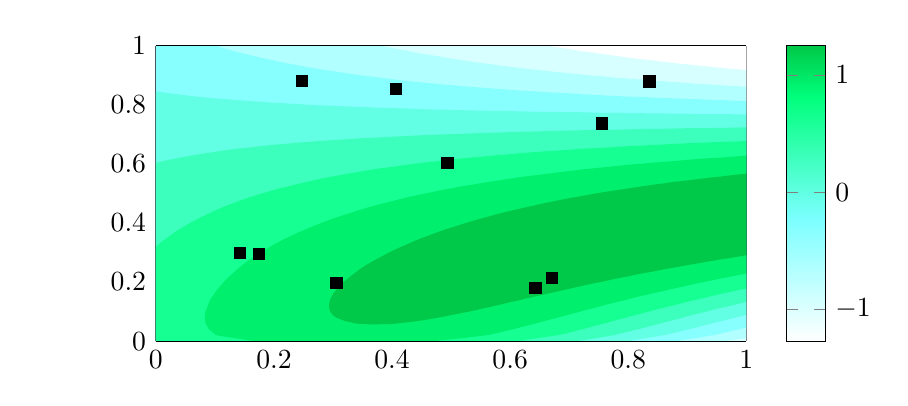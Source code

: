 % This file was created by matlab2tikz v0.3.0.
% Copyright (c) 2008--2012, Nico Schlömer <nico.schloemer@gmail.com>
% All rights reserved.
% 
% The latest updates can be retrieved from
%   http://www.mathworks.com/matlabcentral/fileexchange/22022-matlab2tikz
% where you can also make suggestions and rate matlab2tikz.
% 
% 
% 

% defining custom colors
\definecolor{mycolor1}{rgb}{0.847,1,1}
\definecolor{mycolor2}{rgb}{0.694,1,1}
\definecolor{mycolor3}{rgb}{0.529,1,1}
\definecolor{mycolor4}{rgb}{0.384,1,0.894}
\definecolor{mycolor5}{rgb}{0.239,1,0.741}
\definecolor{mycolor6}{rgb}{0.086,1,0.576}
\definecolor{mycolor7}{rgb}{0,0.941,0.427}
\definecolor{mycolor8}{rgb}{0,0.784,0.282}

\begin{tikzpicture}

\begin{axis}[%
width=75mm,
height=37.5mm,
scale only axis,
xmin=0, xmax=1,
ymin=0, ymax=1,
axis lines*=left,
colormap={mymap}{[1pt] rgb(0pt)=(1,1,1); rgb(8pt)=(0.937,1,1); rgb(9pt)=(0.925,1,1); rgb(24pt)=(0.808,1,1); rgb(25pt)=(0.796,1,1); rgb(41pt)=(0.671,1,1); rgb(42pt)=(0.659,1,1); rgb(57pt)=(0.541,1,1); rgb(58pt)=(0.529,1,1); rgb(63pt)=(0.49,1,1); rgb(64pt)=(0.482,1,0.996); rgb(69pt)=(0.443,1,0.957); rgb(70pt)=(0.439,1,0.949); rgb(80pt)=(0.361,1,0.871); rgb(81pt)=(0.353,1,0.859); rgb(86pt)=(0.314,1,0.82); rgb(87pt)=(0.31,1,0.812); rgb(96pt)=(0.239,1,0.741); rgb(97pt)=(0.231,1,0.729); rgb(102pt)=(0.192,1,0.69); rgb(103pt)=(0.188,1,0.682); rgb(113pt)=(0.11,1,0.604); rgb(114pt)=(0.102,1,0.592); rgb(119pt)=(0.063,1,0.553); rgb(120pt)=(0.059,1,0.545); rgb(127pt)=(0.004,1,0.49); rgb(128pt)=(0,0.996,0.482); rgb(135pt)=(0,0.941,0.427); rgb(136pt)=(0,0.929,0.42); rgb(141pt)=(0,0.89,0.38); rgb(142pt)=(0,0.882,0.376); rgb(152pt)=(0,0.804,0.298); rgb(153pt)=(0,0.792,0.29); rgb(154pt)=(0,0.784,0.282)},
colorbar,
point meta min=-1.273,
point meta max=1.25]

\addplot [fill=white,draw=none,forget plot] coordinates{ (0,1.0)(0.02,1.0)(0.04,1.0)(0.06,1.0)(0.08,1.0)(0.1,1.0)(0.12,1.0)(0.14,1.0)(0.16,1.0)(0.18,1.0)(0.2,1.0)(0.22,1.0)(0.24,1.0)(0.26,1.0)(0.28,1.0)(0.3,1.0)(0.32,1.0)(0.34,1.0)(0.36,1.0)(0.38,1.0)(0.4,1.0)(0.42,1.0)(0.44,1.0)(0.46,1.0)(0.48,1.0)(0.5,1.0)(0.52,1.0)(0.54,1.0)(0.56,1.0)(0.58,1.0)(0.6,1.0)(0.62,1.0)(0.64,1.0)(0.66,1.0)(0.68,1.0)(0.7,1.0)(0.72,1.0)(0.74,1.0)(0.76,1.0)(0.78,1.0)(0.8,1.0)(0.82,1.0)(0.84,1.0)(0.86,1.0)(0.88,1.0)(0.9,1.0)(0.92,1.0)(0.94,1.0)(0.96,1.0)(0.98,1.0)(1,1)(1.0,0.98)(1.0,0.96)(1.0,0.94)(1.0,0.92)(1.0,0.9)(1.0,0.88)(1.0,0.86)(1.0,0.84)(1.0,0.82)(1.0,0.8)(1.0,0.78)(1.0,0.76)(1.0,0.74)(1.0,0.72)(1.0,0.7)(1.0,0.68)(1.0,0.66)(1.0,0.64)(1.0,0.62)(1.0,0.6)(1.0,0.58)(1.0,0.56)(1.0,0.54)(1.0,0.52)(1.0,0.5)(1.0,0.48)(1.0,0.46)(1.0,0.44)(1.0,0.42)(1.0,0.4)(1.0,0.38)(1.0,0.36)(1.0,0.34)(1.0,0.32)(1.0,0.3)(1.0,0.28)(1.0,0.26)(1.0,0.24)(1.0,0.22)(1.0,0.2)(1.0,0.18)(1.0,0.16)(1.0,0.14)(1.0,0.12)(1.0,0.1)(1.0,0.08)(1.0,0.06)(1.0,0.04)(1.0,0.02)(1.0,0)(1,-3.568e-07)(0.98,-4.07e-07)(0.96,-4.584e-07)(0.94,-5.109e-07)(0.92,-5.642e-07)(0.9,-6.182e-07)(0.88,-6.725e-07)(0.86,-7.27e-07)(0.84,-7.815e-07)(0.82,-8.357e-07)(0.8,-8.895e-07)(0.78,-9.427e-07)(0.76,-9.95e-07)(0.74,-1.046e-06)(0.72,-1.096e-06)(0.7,-1.145e-06)(0.68,-1.192e-06)(0.66,-1.238e-06)(0.64,-1.281e-06)(0.62,-1.323e-06)(0.6,-1.362e-06)(0.58,-1.399e-06)(0.56,-1.433e-06)(0.54,-1.466e-06)(0.52,-1.495e-06)(0.5,-1.522e-06)(0.48,-1.546e-06)(0.46,-1.567e-06)(0.44,-1.586e-06)(0.42,-1.601e-06)(0.4,-1.614e-06)(0.38,-1.624e-06)(0.36,-1.63e-06)(0.34,-1.634e-06)(0.32,-1.635e-06)(0.3,-1.634e-06)(0.28,-1.629e-06)(0.26,-1.622e-06)(0.24,-1.612e-06)(0.22,-1.599e-06)(0.2,-1.584e-06)(0.18,-1.567e-06)(0.16,-1.548e-06)(0.14,-1.526e-06)(0.12,-1.502e-06)(0.1,-1.477e-06)(0.08,-1.449e-06)(0.06,-1.421e-06)(0.04,-1.39e-06)(0.02,-1.359e-06)(0,-1.326e-06)(-1.326e-06,0)(-1.403e-06,0.02)(-1.42e-06,0.04)(-1.428e-06,0.06)(-1.431e-06,0.08)(-1.431e-06,0.1)(-1.428e-06,0.12)(-1.423e-06,0.14)(-1.417e-06,0.16)(-1.409e-06,0.18)(-1.4e-06,0.2)(-1.391e-06,0.22)(-1.381e-06,0.24)(-1.37e-06,0.26)(-1.358e-06,0.28)(-1.346e-06,0.3)(-1.333e-06,0.32)(-1.319e-06,0.34)(-1.306e-06,0.36)(-1.291e-06,0.38)(-1.277e-06,0.4)(-1.262e-06,0.42)(-1.247e-06,0.44)(-1.231e-06,0.46)(-1.215e-06,0.48)(-1.199e-06,0.5)(-1.182e-06,0.52)(-1.166e-06,0.54)(-1.149e-06,0.56)(-1.132e-06,0.58)(-1.114e-06,0.6)(-1.097e-06,0.62)(-1.079e-06,0.64)(-1.061e-06,0.66)(-1.043e-06,0.68)(-1.025e-06,0.7)(-1.006e-06,0.72)(-9.88e-07,0.74)(-9.694e-07,0.76)(-9.508e-07,0.78)(-9.32e-07,0.8)(-9.132e-07,0.82)(-8.943e-07,0.84)(-8.753e-07,0.86)(-8.562e-07,0.88)(-8.371e-07,0.9)(-8.18e-07,0.92)(-7.988e-07,0.94)(-7.796e-07,0.96)(-7.603e-07,0.98)(-7.411e-07,1)(0,1.0)};

\addplot [fill=mycolor1,draw=none,forget plot] coordinates{ (0,1.0)(0.02,1.0)(0.04,1.0)(0.06,1.0)(0.08,1.0)(0.1,1.0)(0.12,1.0)(0.14,1.0)(0.16,1.0)(0.18,1.0)(0.2,1.0)(0.22,1.0)(0.24,1.0)(0.26,1.0)(0.28,1.0)(0.3,1.0)(0.32,1.0)(0.34,1.0)(0.36,1.0)(0.38,1.0)(0.4,1.0)(0.42,1.0)(0.44,1.0)(0.46,1.0)(0.48,1.0)(0.5,1.0)(0.52,1.0)(0.54,1.0)(0.56,1.0)(0.58,1.0)(0.6,1.0)(0.62,1.0)(0.64,1.0)(0.66,1.0)(0.664,1)(0.68,0.995)(0.7,0.989)(0.72,0.982)(0.728,0.98)(0.74,0.977)(0.76,0.971)(0.78,0.966)(0.8,0.96)(0.801,0.96)(0.82,0.955)(0.84,0.951)(0.86,0.946)(0.88,0.941)(0.886,0.94)(0.9,0.937)(0.92,0.933)(0.94,0.929)(0.96,0.925)(0.98,0.921)(0.988,0.92)(1,0.918)(1.0,0.9)(1.0,0.88)(1.0,0.86)(1.0,0.84)(1.0,0.82)(1.0,0.8)(1.0,0.78)(1.0,0.76)(1.0,0.74)(1.0,0.72)(1.0,0.7)(1.0,0.68)(1.0,0.66)(1.0,0.64)(1.0,0.62)(1.0,0.6)(1.0,0.58)(1.0,0.56)(1.0,0.54)(1.0,0.52)(1.0,0.5)(1.0,0.48)(1.0,0.46)(1.0,0.44)(1.0,0.42)(1.0,0.4)(1.0,0.38)(1.0,0.36)(1.0,0.34)(1.0,0.32)(1.0,0.3)(1.0,0.28)(1.0,0.26)(1.0,0.24)(1.0,0.22)(1.0,0.2)(1.0,0.18)(1.0,0.16)(1.0,0.14)(1.0,0.12)(1.0,0.1)(1.0,0.08)(1.0,0.06)(1.0,0.04)(1.0,0.02)(1.0,0)(1,-1.345e-07)(0.98,-1.848e-07)(0.96,-2.362e-07)(0.94,-2.887e-07)(0.92,-3.42e-07)(0.9,-3.96e-07)(0.88,-4.503e-07)(0.86,-5.048e-07)(0.84,-5.592e-07)(0.82,-6.135e-07)(0.8,-6.673e-07)(0.78,-7.204e-07)(0.76,-7.728e-07)(0.74,-8.241e-07)(0.72,-8.741e-07)(0.7,-9.228e-07)(0.68,-9.699e-07)(0.66,-1.015e-06)(0.64,-1.059e-06)(0.62,-1.1e-06)(0.6,-1.14e-06)(0.58,-1.177e-06)(0.56,-1.211e-06)(0.54,-1.243e-06)(0.52,-1.273e-06)(0.5,-1.3e-06)(0.48,-1.324e-06)(0.46,-1.345e-06)(0.44,-1.364e-06)(0.42,-1.379e-06)(0.4,-1.392e-06)(0.38,-1.401e-06)(0.36,-1.408e-06)(0.34,-1.412e-06)(0.32,-1.413e-06)(0.3,-1.411e-06)(0.28,-1.407e-06)(0.26,-1.399e-06)(0.24,-1.39e-06)(0.22,-1.377e-06)(0.2,-1.362e-06)(0.18,-1.345e-06)(0.16,-1.325e-06)(0.14,-1.304e-06)(0.12,-1.28e-06)(0.1,-1.254e-06)(0.08,-1.227e-06)(0.06,-1.198e-06)(0.04,-1.168e-06)(0.02,-1.137e-06)(0,-1.104e-06)(-1.104e-06,0)(-1.181e-06,0.02)(-1.198e-06,0.04)(-1.206e-06,0.06)(-1.209e-06,0.08)(-1.208e-06,0.1)(-1.205e-06,0.12)(-1.201e-06,0.14)(-1.194e-06,0.16)(-1.187e-06,0.18)(-1.178e-06,0.2)(-1.169e-06,0.22)(-1.158e-06,0.24)(-1.147e-06,0.26)(-1.136e-06,0.28)(-1.123e-06,0.3)(-1.111e-06,0.32)(-1.097e-06,0.34)(-1.083e-06,0.36)(-1.069e-06,0.38)(-1.055e-06,0.4)(-1.04e-06,0.42)(-1.024e-06,0.44)(-1.009e-06,0.46)(-9.928e-07,0.48)(-9.766e-07,0.5)(-9.601e-07,0.52)(-9.434e-07,0.54)(-9.265e-07,0.56)(-9.093e-07,0.58)(-8.919e-07,0.6)(-8.744e-07,0.62)(-8.567e-07,0.64)(-8.388e-07,0.66)(-8.207e-07,0.68)(-8.025e-07,0.7)(-7.842e-07,0.72)(-7.658e-07,0.74)(-7.472e-07,0.76)(-7.286e-07,0.78)(-7.098e-07,0.8)(-6.91e-07,0.82)(-6.72e-07,0.84)(-6.531e-07,0.86)(-6.34e-07,0.88)(-6.149e-07,0.9)(-5.958e-07,0.92)(-5.766e-07,0.94)(-5.574e-07,0.96)(-5.381e-07,0.98)(-5.189e-07,1)(0,1.0)};

\addplot [fill=mycolor2,draw=none,forget plot] coordinates{ (0,1.0)(0.02,1.0)(0.04,1.0)(0.06,1.0)(0.08,1.0)(0.1,1.0)(0.12,1.0)(0.14,1.0)(0.16,1.0)(0.18,1.0)(0.2,1.0)(0.22,1.0)(0.24,1.0)(0.26,1.0)(0.28,1.0)(0.3,1.0)(0.32,1.0)(0.34,1.0)(0.36,1.0)(0.38,1.0)(0.382,1)(0.4,0.993)(0.42,0.985)(0.433,0.98)(0.44,0.977)(0.46,0.97)(0.48,0.964)(0.491,0.96)(0.5,0.957)(0.52,0.951)(0.54,0.945)(0.558,0.94)(0.56,0.94)(0.58,0.934)(0.6,0.929)(0.62,0.924)(0.639,0.92)(0.64,0.92)(0.66,0.915)(0.68,0.911)(0.7,0.907)(0.72,0.903)(0.736,0.9)(0.74,0.899)(0.76,0.896)(0.78,0.892)(0.8,0.889)(0.82,0.886)(0.84,0.883)(0.857,0.88)(0.86,0.88)(0.88,0.877)(0.9,0.874)(0.92,0.871)(0.94,0.869)(0.96,0.866)(0.98,0.864)(1,0.861)(1.0,0.86)(1.0,0.84)(1.0,0.82)(1.0,0.8)(1.0,0.78)(1.0,0.76)(1.0,0.74)(1.0,0.72)(1.0,0.7)(1.0,0.68)(1.0,0.66)(1.0,0.64)(1.0,0.62)(1.0,0.6)(1.0,0.58)(1.0,0.56)(1.0,0.54)(1.0,0.52)(1.0,0.5)(1.0,0.48)(1.0,0.46)(1.0,0.44)(1.0,0.42)(1.0,0.4)(1.0,0.38)(1.0,0.36)(1.0,0.34)(1.0,0.32)(1.0,0.3)(1.0,0.28)(1.0,0.26)(1.0,0.24)(1.0,0.22)(1.0,0.2)(1.0,0.18)(1.0,0.16)(1.0,0.14)(1.0,0.12)(1.0,0.1)(1.0,0.08)(1.0,0.06)(1.0,0.04)(1.0,0.02)(1,0.011)(0.98,0.004)(0.965,0)(0.96,-1.401e-08)(0.94,-6.65e-08)(0.92,-1.198e-07)(0.9,-1.737e-07)(0.88,-2.281e-07)(0.86,-2.826e-07)(0.84,-3.37e-07)(0.82,-3.913e-07)(0.8,-4.451e-07)(0.78,-4.982e-07)(0.76,-5.505e-07)(0.74,-6.018e-07)(0.72,-6.519e-07)(0.7,-7.006e-07)(0.68,-7.477e-07)(0.66,-7.931e-07)(0.64,-8.366e-07)(0.62,-8.781e-07)(0.6,-9.174e-07)(0.58,-9.544e-07)(0.56,-9.891e-07)(0.54,-1.021e-06)(0.52,-1.051e-06)(0.5,-1.078e-06)(0.48,-1.102e-06)(0.46,-1.123e-06)(0.44,-1.141e-06)(0.42,-1.157e-06)(0.4,-1.169e-06)(0.38,-1.179e-06)(0.36,-1.186e-06)(0.34,-1.19e-06)(0.32,-1.191e-06)(0.3,-1.189e-06)(0.28,-1.185e-06)(0.26,-1.177e-06)(0.24,-1.167e-06)(0.22,-1.155e-06)(0.2,-1.14e-06)(0.18,-1.123e-06)(0.16,-1.103e-06)(0.14,-1.081e-06)(0.12,-1.058e-06)(0.1,-1.032e-06)(0.08,-1.005e-06)(0.06,-9.763e-07)(0.04,-9.461e-07)(0.02,-9.146e-07)(0,-8.821e-07)(-8.821e-07,0)(-9.583e-07,0.02)(-9.76e-07,0.04)(-9.839e-07,0.06)(-9.867e-07,0.08)(-9.862e-07,0.1)(-9.833e-07,0.12)(-9.785e-07,0.14)(-9.722e-07,0.16)(-9.647e-07,0.18)(-9.561e-07,0.2)(-9.465e-07,0.22)(-9.362e-07,0.24)(-9.252e-07,0.26)(-9.135e-07,0.28)(-9.012e-07,0.3)(-8.883e-07,0.32)(-8.75e-07,0.34)(-8.612e-07,0.36)(-8.47e-07,0.38)(-8.324e-07,0.4)(-8.174e-07,0.42)(-8.021e-07,0.44)(-7.865e-07,0.46)(-7.706e-07,0.48)(-7.544e-07,0.5)(-7.379e-07,0.52)(-7.212e-07,0.54)(-7.042e-07,0.56)(-6.871e-07,0.58)(-6.697e-07,0.6)(-6.522e-07,0.62)(-6.345e-07,0.64)(-6.166e-07,0.66)(-5.985e-07,0.68)(-5.803e-07,0.7)(-5.62e-07,0.72)(-5.436e-07,0.74)(-5.25e-07,0.76)(-5.063e-07,0.78)(-4.876e-07,0.8)(-4.688e-07,0.82)(-4.498e-07,0.84)(-4.308e-07,0.86)(-4.118e-07,0.88)(-3.927e-07,0.9)(-3.735e-07,0.92)(-3.544e-07,0.94)(-3.352e-07,0.96)(-3.159e-07,0.98)(-2.967e-07,1)(0,1.0)};

\addplot [fill=mycolor3,draw=none,forget plot] coordinates{ (0,1.0)(0.02,1.0)(0.04,1.0)(0.06,1.0)(0.08,1.0)(0.1,1.0)(0.102,1)(0.12,0.989)(0.136,0.98)(0.14,0.978)(0.16,0.968)(0.177,0.96)(0.18,0.959)(0.2,0.95)(0.22,0.941)(0.224,0.94)(0.24,0.934)(0.26,0.927)(0.28,0.92)(0.28,0.92)(0.3,0.914)(0.32,0.908)(0.34,0.902)(0.347,0.9)(0.36,0.897)(0.38,0.892)(0.4,0.887)(0.42,0.882)(0.431,0.88)(0.44,0.878)(0.46,0.874)(0.48,0.87)(0.5,0.867)(0.52,0.863)(0.54,0.86)(0.54,0.86)(0.56,0.857)(0.58,0.854)(0.6,0.851)(0.62,0.848)(0.64,0.846)(0.66,0.843)(0.68,0.841)(0.687,0.84)(0.7,0.839)(0.72,0.836)(0.74,0.834)(0.76,0.832)(0.78,0.83)(0.8,0.828)(0.82,0.827)(0.84,0.825)(0.86,0.823)(0.88,0.822)(0.9,0.82)(0.9,0.82)(0.92,0.819)(0.94,0.817)(0.96,0.816)(0.98,0.814)(1,0.813)(1.0,0.8)(1.0,0.78)(1.0,0.76)(1.0,0.74)(1.0,0.72)(1.0,0.7)(1.0,0.68)(1.0,0.66)(1.0,0.64)(1.0,0.62)(1.0,0.6)(1.0,0.58)(1.0,0.56)(1.0,0.54)(1.0,0.52)(1.0,0.5)(1.0,0.48)(1.0,0.46)(1.0,0.44)(1.0,0.42)(1.0,0.4)(1.0,0.38)(1.0,0.36)(1.0,0.34)(1.0,0.32)(1.0,0.3)(1.0,0.28)(1.0,0.26)(1.0,0.24)(1.0,0.22)(1.0,0.2)(1.0,0.18)(1.0,0.16)(1.0,0.14)(1.0,0.12)(1.0,0.1)(1.0,0.08)(1.0,0.06)(1,0.046)(0.987,0.04)(0.98,0.037)(0.96,0.027)(0.945,0.02)(0.94,0.019)(0.92,0.012)(0.9,0.006)(0.882,0)(0.88,-5.84e-09)(0.86,-6.034e-08)(0.84,-1.148e-07)(0.82,-1.691e-07)(0.8,-2.229e-07)(0.78,-2.76e-07)(0.76,-3.283e-07)(0.74,-3.796e-07)(0.72,-4.297e-07)(0.7,-4.784e-07)(0.68,-5.255e-07)(0.66,-5.709e-07)(0.64,-6.144e-07)(0.62,-6.559e-07)(0.6,-6.952e-07)(0.58,-7.322e-07)(0.56,-7.669e-07)(0.54,-7.99e-07)(0.52,-8.285e-07)(0.5,-8.553e-07)(0.48,-8.794e-07)(0.46,-9.007e-07)(0.44,-9.191e-07)(0.42,-9.346e-07)(0.4,-9.472e-07)(0.38,-9.57e-07)(0.36,-9.638e-07)(0.34,-9.677e-07)(0.32,-9.687e-07)(0.3,-9.669e-07)(0.28,-9.623e-07)(0.26,-9.551e-07)(0.24,-9.451e-07)(0.22,-9.327e-07)(0.2,-9.177e-07)(0.18,-9.004e-07)(0.16,-8.809e-07)(0.14,-8.592e-07)(0.12,-8.356e-07)(0.1,-8.101e-07)(0.08,-7.829e-07)(0.06,-7.541e-07)(0.04,-7.239e-07)(0.02,-6.924e-07)(0,-6.599e-07)(-6.599e-07,0)(-7.361e-07,0.02)(-7.538e-07,0.04)(-7.617e-07,0.06)(-7.645e-07,0.08)(-7.64e-07,0.1)(-7.611e-07,0.12)(-7.563e-07,0.14)(-7.5e-07,0.16)(-7.425e-07,0.18)(-7.339e-07,0.2)(-7.243e-07,0.22)(-7.14e-07,0.24)(-7.03e-07,0.26)(-6.912e-07,0.28)(-6.789e-07,0.3)(-6.661e-07,0.32)(-6.528e-07,0.34)(-6.39e-07,0.36)(-6.248e-07,0.38)(-6.102e-07,0.4)(-5.952e-07,0.42)(-5.799e-07,0.44)(-5.643e-07,0.46)(-5.484e-07,0.48)(-5.321e-07,0.5)(-5.157e-07,0.52)(-4.99e-07,0.54)(-4.82e-07,0.56)(-4.649e-07,0.58)(-4.475e-07,0.6)(-4.3e-07,0.62)(-4.122e-07,0.64)(-3.944e-07,0.66)(-3.763e-07,0.68)(-3.581e-07,0.7)(-3.398e-07,0.72)(-3.214e-07,0.74)(-3.028e-07,0.76)(-2.841e-07,0.78)(-2.654e-07,0.8)(-2.465e-07,0.82)(-2.276e-07,0.84)(-2.086e-07,0.86)(-1.896e-07,0.88)(-1.705e-07,0.9)(-1.513e-07,0.92)(-1.322e-07,0.94)(-1.129e-07,0.96)(-9.37e-08,0.98)(-7.445e-08,1)(0,1.0)};

\addplot [fill=mycolor4,draw=none,forget plot] coordinates{ (0,0.846)(0.02,0.84)(0.02,0.84)(0.04,0.835)(0.06,0.83)(0.08,0.826)(0.1,0.822)(0.113,0.82)(0.12,0.819)(0.14,0.816)(0.16,0.813)(0.18,0.81)(0.2,0.807)(0.22,0.805)(0.24,0.803)(0.26,0.8)(0.264,0.8)(0.28,0.798)(0.3,0.797)(0.32,0.795)(0.34,0.793)(0.36,0.792)(0.38,0.79)(0.4,0.789)(0.42,0.788)(0.44,0.786)(0.46,0.785)(0.48,0.784)(0.5,0.783)(0.52,0.782)(0.54,0.781)(0.56,0.78)(0.569,0.78)(0.58,0.78)(0.6,0.779)(0.62,0.778)(0.64,0.777)(0.66,0.776)(0.68,0.776)(0.7,0.775)(0.72,0.775)(0.74,0.774)(0.76,0.773)(0.78,0.773)(0.8,0.772)(0.82,0.772)(0.84,0.771)(0.86,0.771)(0.88,0.77)(0.9,0.77)(0.92,0.769)(0.94,0.769)(0.96,0.769)(0.98,0.768)(1,0.768)(1.0,0.76)(1.0,0.74)(1.0,0.72)(1.0,0.7)(1.0,0.68)(1.0,0.66)(1.0,0.64)(1.0,0.62)(1.0,0.6)(1.0,0.58)(1.0,0.56)(1.0,0.54)(1.0,0.52)(1.0,0.5)(1.0,0.48)(1.0,0.46)(1.0,0.44)(1.0,0.42)(1.0,0.4)(1.0,0.38)(1.0,0.36)(1.0,0.34)(1.0,0.32)(1.0,0.3)(1.0,0.28)(1.0,0.26)(1.0,0.24)(1.0,0.22)(1.0,0.2)(1.0,0.18)(1.0,0.16)(1.0,0.14)(1.0,0.12)(1.0,0.1)(1,0.089)(0.982,0.08)(0.98,0.079)(0.96,0.069)(0.942,0.06)(0.94,0.059)(0.92,0.049)(0.903,0.04)(0.9,0.039)(0.88,0.029)(0.861,0.02)(0.86,0.02)(0.84,0.013)(0.82,0.007)(0.8,0)(0.8,-6.448e-10)(0.78,-5.38e-08)(0.76,-1.061e-07)(0.74,-1.574e-07)(0.72,-2.075e-07)(0.7,-2.562e-07)(0.68,-3.033e-07)(0.66,-3.487e-07)(0.64,-3.922e-07)(0.62,-4.337e-07)(0.6,-4.73e-07)(0.58,-5.1e-07)(0.56,-5.447e-07)(0.54,-5.768e-07)(0.52,-6.063e-07)(0.5,-6.331e-07)(0.48,-6.572e-07)(0.46,-6.785e-07)(0.44,-6.969e-07)(0.42,-7.124e-07)(0.4,-7.25e-07)(0.38,-7.348e-07)(0.36,-7.415e-07)(0.34,-7.455e-07)(0.32,-7.465e-07)(0.3,-7.447e-07)(0.28,-7.401e-07)(0.26,-7.328e-07)(0.24,-7.229e-07)(0.22,-7.105e-07)(0.2,-6.955e-07)(0.18,-6.782e-07)(0.16,-6.587e-07)(0.14,-6.37e-07)(0.12,-6.134e-07)(0.1,-5.879e-07)(0.08,-5.606e-07)(0.06,-5.319e-07)(0.04,-5.017e-07)(0.02,-4.702e-07)(0,-4.377e-07)(-4.377e-07,0)(-5.139e-07,0.02)(-5.316e-07,0.04)(-5.395e-07,0.06)(-5.423e-07,0.08)(-5.418e-07,0.1)(-5.389e-07,0.12)(-5.341e-07,0.14)(-5.278e-07,0.16)(-5.203e-07,0.18)(-5.117e-07,0.2)(-5.021e-07,0.22)(-4.918e-07,0.24)(-4.807e-07,0.26)(-4.69e-07,0.28)(-4.567e-07,0.3)(-4.439e-07,0.32)(-4.306e-07,0.34)(-4.168e-07,0.36)(-4.026e-07,0.38)(-3.88e-07,0.4)(-3.73e-07,0.42)(-3.577e-07,0.44)(-3.421e-07,0.46)(-3.261e-07,0.48)(-3.099e-07,0.5)(-2.935e-07,0.52)(-2.768e-07,0.54)(-2.598e-07,0.56)(-2.427e-07,0.58)(-2.253e-07,0.6)(-2.078e-07,0.62)(-1.9e-07,0.64)(-1.721e-07,0.66)(-1.541e-07,0.68)(-1.359e-07,0.7)(-1.176e-07,0.72)(-9.914e-08,0.74)(-8.059e-08,0.76)(-6.192e-08,0.78)(-4.317e-08,0.8)(-2.433e-08,0.82)(-5.407e-09,0.84)(0,0.846)};

\addplot [fill=mycolor5,draw=none,forget plot] coordinates{ (0,0.604)(0.02,0.613)(0.038,0.62)(0.04,0.621)(0.06,0.628)(0.08,0.635)(0.097,0.64)(0.1,0.641)(0.12,0.647)(0.14,0.652)(0.16,0.656)(0.177,0.66)(0.18,0.661)(0.2,0.665)(0.22,0.668)(0.24,0.672)(0.26,0.675)(0.28,0.678)(0.295,0.68)(0.3,0.681)(0.32,0.683)(0.34,0.686)(0.36,0.688)(0.38,0.69)(0.4,0.692)(0.42,0.694)(0.44,0.696)(0.46,0.698)(0.48,0.699)(0.489,0.7)(0.5,0.701)(0.52,0.702)(0.54,0.704)(0.56,0.705)(0.58,0.706)(0.6,0.708)(0.62,0.709)(0.64,0.71)(0.66,0.711)(0.68,0.712)(0.7,0.713)(0.72,0.714)(0.74,0.715)(0.76,0.715)(0.78,0.716)(0.8,0.717)(0.82,0.718)(0.84,0.719)(0.86,0.719)(0.88,0.72)(0.881,0.72)(0.9,0.721)(0.92,0.721)(0.94,0.722)(0.96,0.722)(0.98,0.723)(1,0.724)(1.0,0.72)(1.0,0.7)(1.0,0.68)(1.0,0.66)(1.0,0.64)(1.0,0.62)(1.0,0.6)(1.0,0.58)(1.0,0.56)(1.0,0.54)(1.0,0.52)(1.0,0.5)(1.0,0.48)(1.0,0.46)(1.0,0.44)(1.0,0.42)(1.0,0.4)(1.0,0.38)(1.0,0.36)(1.0,0.34)(1.0,0.32)(1.0,0.3)(1.0,0.28)(1.0,0.26)(1.0,0.24)(1.0,0.22)(1.0,0.2)(1.0,0.18)(1.0,0.16)(1.0,0.14)(1,0.133)(0.98,0.123)(0.974,0.12)(0.96,0.114)(0.94,0.104)(0.933,0.1)(0.92,0.094)(0.9,0.084)(0.893,0.08)(0.88,0.073)(0.86,0.063)(0.855,0.06)(0.84,0.052)(0.82,0.042)(0.816,0.04)(0.8,0.032)(0.78,0.022)(0.776,0.02)(0.76,0.015)(0.74,0.008)(0.72,0.002)(0.714,0)(0.7,-3.397e-08)(0.68,-8.11e-08)(0.66,-1.265e-07)(0.64,-1.7e-07)(0.62,-2.115e-07)(0.6,-2.508e-07)(0.58,-2.878e-07)(0.56,-3.225e-07)(0.54,-3.546e-07)(0.52,-3.841e-07)(0.5,-4.109e-07)(0.48,-4.35e-07)(0.46,-4.563e-07)(0.44,-4.747e-07)(0.42,-4.902e-07)(0.4,-5.028e-07)(0.38,-5.125e-07)(0.36,-5.193e-07)(0.34,-5.232e-07)(0.32,-5.243e-07)(0.3,-5.225e-07)(0.28,-5.179e-07)(0.26,-5.106e-07)(0.24,-5.007e-07)(0.22,-4.883e-07)(0.2,-4.733e-07)(0.18,-4.56e-07)(0.16,-4.365e-07)(0.14,-4.148e-07)(0.12,-3.912e-07)(0.1,-3.657e-07)(0.08,-3.384e-07)(0.06,-3.096e-07)(0.04,-2.794e-07)(0.02,-2.48e-07)(0,-2.154e-07)(-2.154e-07,0)(-2.917e-07,0.02)(-3.094e-07,0.04)(-3.173e-07,0.06)(-3.201e-07,0.08)(-3.196e-07,0.1)(-3.167e-07,0.12)(-3.119e-07,0.14)(-3.056e-07,0.16)(-2.98e-07,0.18)(-2.894e-07,0.2)(-2.799e-07,0.22)(-2.696e-07,0.24)(-2.585e-07,0.26)(-2.468e-07,0.28)(-2.345e-07,0.3)(-2.217e-07,0.32)(-2.084e-07,0.34)(-1.946e-07,0.36)(-1.804e-07,0.38)(-1.658e-07,0.4)(-1.508e-07,0.42)(-1.355e-07,0.44)(-1.199e-07,0.46)(-1.039e-07,0.48)(-8.773e-08,0.5)(-7.127e-08,0.52)(-5.455e-08,0.54)(-3.761e-08,0.56)(-2.046e-08,0.58)(-3.097e-09,0.6)(0,0.604)};

\addplot [fill=mycolor6,draw=none,forget plot] coordinates{ (0,0.319)(0.0,0.32)(0.012,0.34)(0.02,0.351)(0.026,0.36)(0.04,0.379)(0.041,0.38)(0.058,0.4)(0.06,0.402)(0.077,0.42)(0.08,0.423)(0.098,0.44)(0.1,0.442)(0.12,0.459)(0.122,0.46)(0.14,0.474)(0.149,0.48)(0.16,0.488)(0.18,0.5)(0.18,0.5)(0.2,0.512)(0.215,0.52)(0.22,0.522)(0.24,0.532)(0.257,0.54)(0.26,0.541)(0.28,0.55)(0.3,0.558)(0.306,0.56)(0.32,0.565)(0.34,0.572)(0.36,0.579)(0.364,0.58)(0.38,0.585)(0.4,0.59)(0.42,0.596)(0.436,0.6)(0.44,0.601)(0.46,0.606)(0.48,0.61)(0.5,0.615)(0.52,0.619)(0.526,0.62)(0.54,0.623)(0.56,0.626)(0.58,0.63)(0.6,0.633)(0.62,0.637)(0.64,0.64)(0.642,0.64)(0.66,0.643)(0.68,0.645)(0.7,0.648)(0.72,0.651)(0.74,0.653)(0.76,0.655)(0.78,0.658)(0.8,0.66)(0.8,0.66)(0.82,0.662)(0.84,0.664)(0.86,0.666)(0.88,0.668)(0.9,0.67)(0.92,0.671)(0.94,0.673)(0.96,0.675)(0.98,0.676)(1,0.678)(1.0,0.66)(1.0,0.64)(1.0,0.62)(1.0,0.6)(1.0,0.58)(1.0,0.56)(1.0,0.54)(1.0,0.52)(1.0,0.5)(1.0,0.48)(1.0,0.46)(1.0,0.44)(1.0,0.42)(1.0,0.4)(1.0,0.38)(1.0,0.36)(1.0,0.34)(1.0,0.32)(1.0,0.3)(1.0,0.28)(1.0,0.26)(1.0,0.24)(1.0,0.22)(1.0,0.2)(1.0,0.18)(1,0.178)(0.98,0.17)(0.96,0.161)(0.958,0.16)(0.94,0.152)(0.92,0.142)(0.915,0.14)(0.9,0.133)(0.88,0.123)(0.874,0.12)(0.86,0.113)(0.84,0.103)(0.835,0.1)(0.82,0.092)(0.8,0.082)(0.797,0.08)(0.78,0.071)(0.76,0.06)(0.76,0.06)(0.74,0.05)(0.722,0.04)(0.72,0.039)(0.7,0.029)(0.682,0.02)(0.68,0.02)(0.66,0.014)(0.64,0.008)(0.62,0.002)(0.615,0)(0.6,-2.859e-08)(0.58,-6.562e-08)(0.56,-1.002e-07)(0.54,-1.324e-07)(0.52,-1.619e-07)(0.5,-1.887e-07)(0.48,-2.128e-07)(0.46,-2.341e-07)(0.44,-2.525e-07)(0.42,-2.68e-07)(0.4,-2.806e-07)(0.38,-2.903e-07)(0.36,-2.971e-07)(0.34,-3.01e-07)(0.32,-3.021e-07)(0.3,-3.003e-07)(0.28,-2.957e-07)(0.26,-2.884e-07)(0.24,-2.785e-07)(0.22,-2.66e-07)(0.2,-2.511e-07)(0.18,-2.338e-07)(0.16,-2.143e-07)(0.14,-1.926e-07)(0.12,-1.69e-07)(0.1,-1.435e-07)(0.08,-1.162e-07)(0.06,-8.744e-08)(0.04,-5.724e-08)(0.02,-2.578e-08)(0.004,0)(0,0.002)(-6.947e-08,0.02)(-8.718e-08,0.04)(-9.512e-08,0.06)(-9.792e-08,0.08)(-9.74e-08,0.1)(-9.446e-08,0.12)(-8.967e-08,0.14)(-8.338e-08,0.16)(-7.584e-08,0.18)(-6.724e-08,0.2)(-5.772e-08,0.22)(-4.739e-08,0.24)(-3.633e-08,0.26)(-2.462e-08,0.28)(-1.232e-08,0.3)(0,0.319)};

\addplot [fill=mycolor7,draw=none,forget plot] coordinates{ (1,0.628)(1.0,0.62)(1.0,0.6)(1.0,0.58)(1.0,0.56)(1.0,0.54)(1.0,0.52)(1.0,0.5)(1.0,0.48)(1.0,0.46)(1.0,0.44)(1.0,0.42)(1.0,0.4)(1.0,0.38)(1.0,0.36)(1.0,0.34)(1.0,0.32)(1.0,0.3)(1.0,0.28)(1.0,0.26)(1.0,0.24)(1,0.229)(0.98,0.221)(0.977,0.22)(0.96,0.213)(0.94,0.205)(0.928,0.2)(0.92,0.197)(0.9,0.188)(0.882,0.18)(0.88,0.179)(0.86,0.17)(0.84,0.161)(0.838,0.16)(0.82,0.152)(0.8,0.142)(0.797,0.14)(0.78,0.132)(0.76,0.122)(0.757,0.12)(0.74,0.111)(0.72,0.101)(0.719,0.1)(0.7,0.09)(0.681,0.08)(0.68,0.079)(0.66,0.069)(0.644,0.06)(0.64,0.058)(0.62,0.048)(0.605,0.04)(0.6,0.038)(0.58,0.028)(0.562,0.02)(0.56,0.02)(0.54,0.015)(0.52,0.01)(0.5,0.006)(0.48,0.002)(0.471,0)(0.46,-1.186e-08)(0.44,-3.027e-08)(0.42,-4.581e-08)(0.4,-5.843e-08)(0.38,-6.814e-08)(0.36,-7.494e-08)(0.34,-7.884e-08)(0.32,-7.987e-08)(0.3,-7.808e-08)(0.28,-7.352e-08)(0.26,-6.624e-08)(0.24,-5.632e-08)(0.22,-4.385e-08)(0.2,-2.891e-08)(0.18,-1.162e-08)(0.168,0)(0.16,0.002)(0.14,0.008)(0.12,0.014)(0.102,0.02)(0.1,0.023)(0.09,0.04)(0.084,0.06)(0.083,0.08)(0.084,0.1)(0.088,0.12)(0.092,0.14)(0.099,0.16)(0.1,0.164)(0.106,0.18)(0.115,0.2)(0.12,0.211)(0.125,0.22)(0.136,0.24)(0.14,0.247)(0.148,0.26)(0.16,0.278)(0.162,0.28)(0.177,0.3)(0.18,0.304)(0.194,0.32)(0.2,0.327)(0.212,0.34)(0.22,0.348)(0.233,0.36)(0.24,0.367)(0.255,0.38)(0.26,0.384)(0.28,0.4)(0.28,0.4)(0.3,0.415)(0.308,0.42)(0.32,0.428)(0.339,0.44)(0.34,0.441)(0.36,0.453)(0.373,0.46)(0.38,0.464)(0.4,0.474)(0.412,0.48)(0.42,0.484)(0.44,0.493)(0.456,0.5)(0.46,0.501)(0.48,0.51)(0.5,0.517)(0.507,0.52)(0.52,0.525)(0.54,0.531)(0.56,0.538)(0.566,0.54)(0.58,0.544)(0.6,0.55)(0.62,0.556)(0.635,0.56)(0.64,0.561)(0.66,0.566)(0.68,0.571)(0.7,0.576)(0.717,0.58)(0.72,0.581)(0.74,0.585)(0.76,0.589)(0.78,0.593)(0.8,0.597)(0.818,0.6)(0.82,0.6)(0.84,0.604)(0.86,0.607)(0.88,0.61)(0.9,0.614)(0.92,0.617)(0.94,0.62)(0.943,0.62)(0.96,0.622)(0.98,0.625)(1,0.628)};

\addplot [fill=mycolor8,draw=none,forget plot] coordinates{ (1,0.567)(1.0,0.56)(1.0,0.54)(1.0,0.52)(1.0,0.5)(1.0,0.48)(1.0,0.46)(1.0,0.44)(1.0,0.42)(1.0,0.4)(1.0,0.38)(1.0,0.36)(1.0,0.34)(1.0,0.32)(1.0,0.3)(1,0.291)(0.98,0.284)(0.968,0.28)(0.96,0.278)(0.94,0.271)(0.92,0.264)(0.908,0.26)(0.9,0.257)(0.88,0.25)(0.86,0.243)(0.853,0.24)(0.84,0.235)(0.82,0.228)(0.801,0.22)(0.8,0.219)(0.78,0.212)(0.76,0.203)(0.753,0.2)(0.74,0.195)(0.72,0.186)(0.706,0.18)(0.7,0.177)(0.68,0.168)(0.662,0.16)(0.66,0.159)(0.64,0.15)(0.62,0.141)(0.619,0.14)(0.6,0.132)(0.58,0.122)(0.575,0.12)(0.56,0.113)(0.54,0.104)(0.531,0.1)(0.52,0.096)(0.5,0.088)(0.481,0.08)(0.48,0.08)(0.46,0.073)(0.44,0.067)(0.42,0.062)(0.41,0.06)(0.4,0.058)(0.38,0.057)(0.36,0.057)(0.34,0.059)(0.338,0.06)(0.32,0.068)(0.305,0.08)(0.3,0.088)(0.295,0.1)(0.293,0.12)(0.295,0.14)(0.3,0.16)(0.3,0.16)(0.308,0.18)(0.318,0.2)(0.32,0.204)(0.33,0.22)(0.34,0.235)(0.343,0.24)(0.358,0.26)(0.36,0.262)(0.376,0.28)(0.38,0.284)(0.395,0.3)(0.4,0.305)(0.416,0.32)(0.42,0.323)(0.439,0.34)(0.44,0.341)(0.46,0.356)(0.465,0.36)(0.48,0.371)(0.493,0.38)(0.5,0.384)(0.52,0.397)(0.525,0.4)(0.54,0.409)(0.56,0.42)(0.56,0.42)(0.58,0.431)(0.598,0.44)(0.6,0.441)(0.62,0.45)(0.64,0.459)(0.642,0.46)(0.66,0.468)(0.68,0.476)(0.69,0.48)(0.7,0.484)(0.72,0.491)(0.74,0.498)(0.745,0.5)(0.76,0.505)(0.78,0.511)(0.8,0.517)(0.809,0.52)(0.82,0.523)(0.84,0.529)(0.86,0.534)(0.88,0.54)(0.882,0.54)(0.9,0.544)(0.92,0.549)(0.94,0.554)(0.96,0.558)(0.967,0.56)(0.98,0.563)(1,0.567)};
\addplot[only marks,mark=square*,color=black] plot coordinates{ (0.306,0.197) (0.494,0.604) (0.247,0.882) (0.755,0.737) (0.836,0.879) (0.671,0.215) (0.643,0.181) (0.175,0.296) (0.406,0.853) (0.142,0.299) };

\addplot [
color=black,
solid,
forget plot
]
coordinates{
 (0,0)(1,0) 
};
\addplot [
color=black,
solid,
forget plot
]
coordinates{
 (0,0)(0,1) 
};
\addplot [
color=black,
solid,
forget plot
]
coordinates{
 (0,1)(1,1) 
};
\addplot [
color=black,
solid,
forget plot
]
coordinates{
 (1,0)(1,1) 
};
\end{axis}
\end{tikzpicture}%